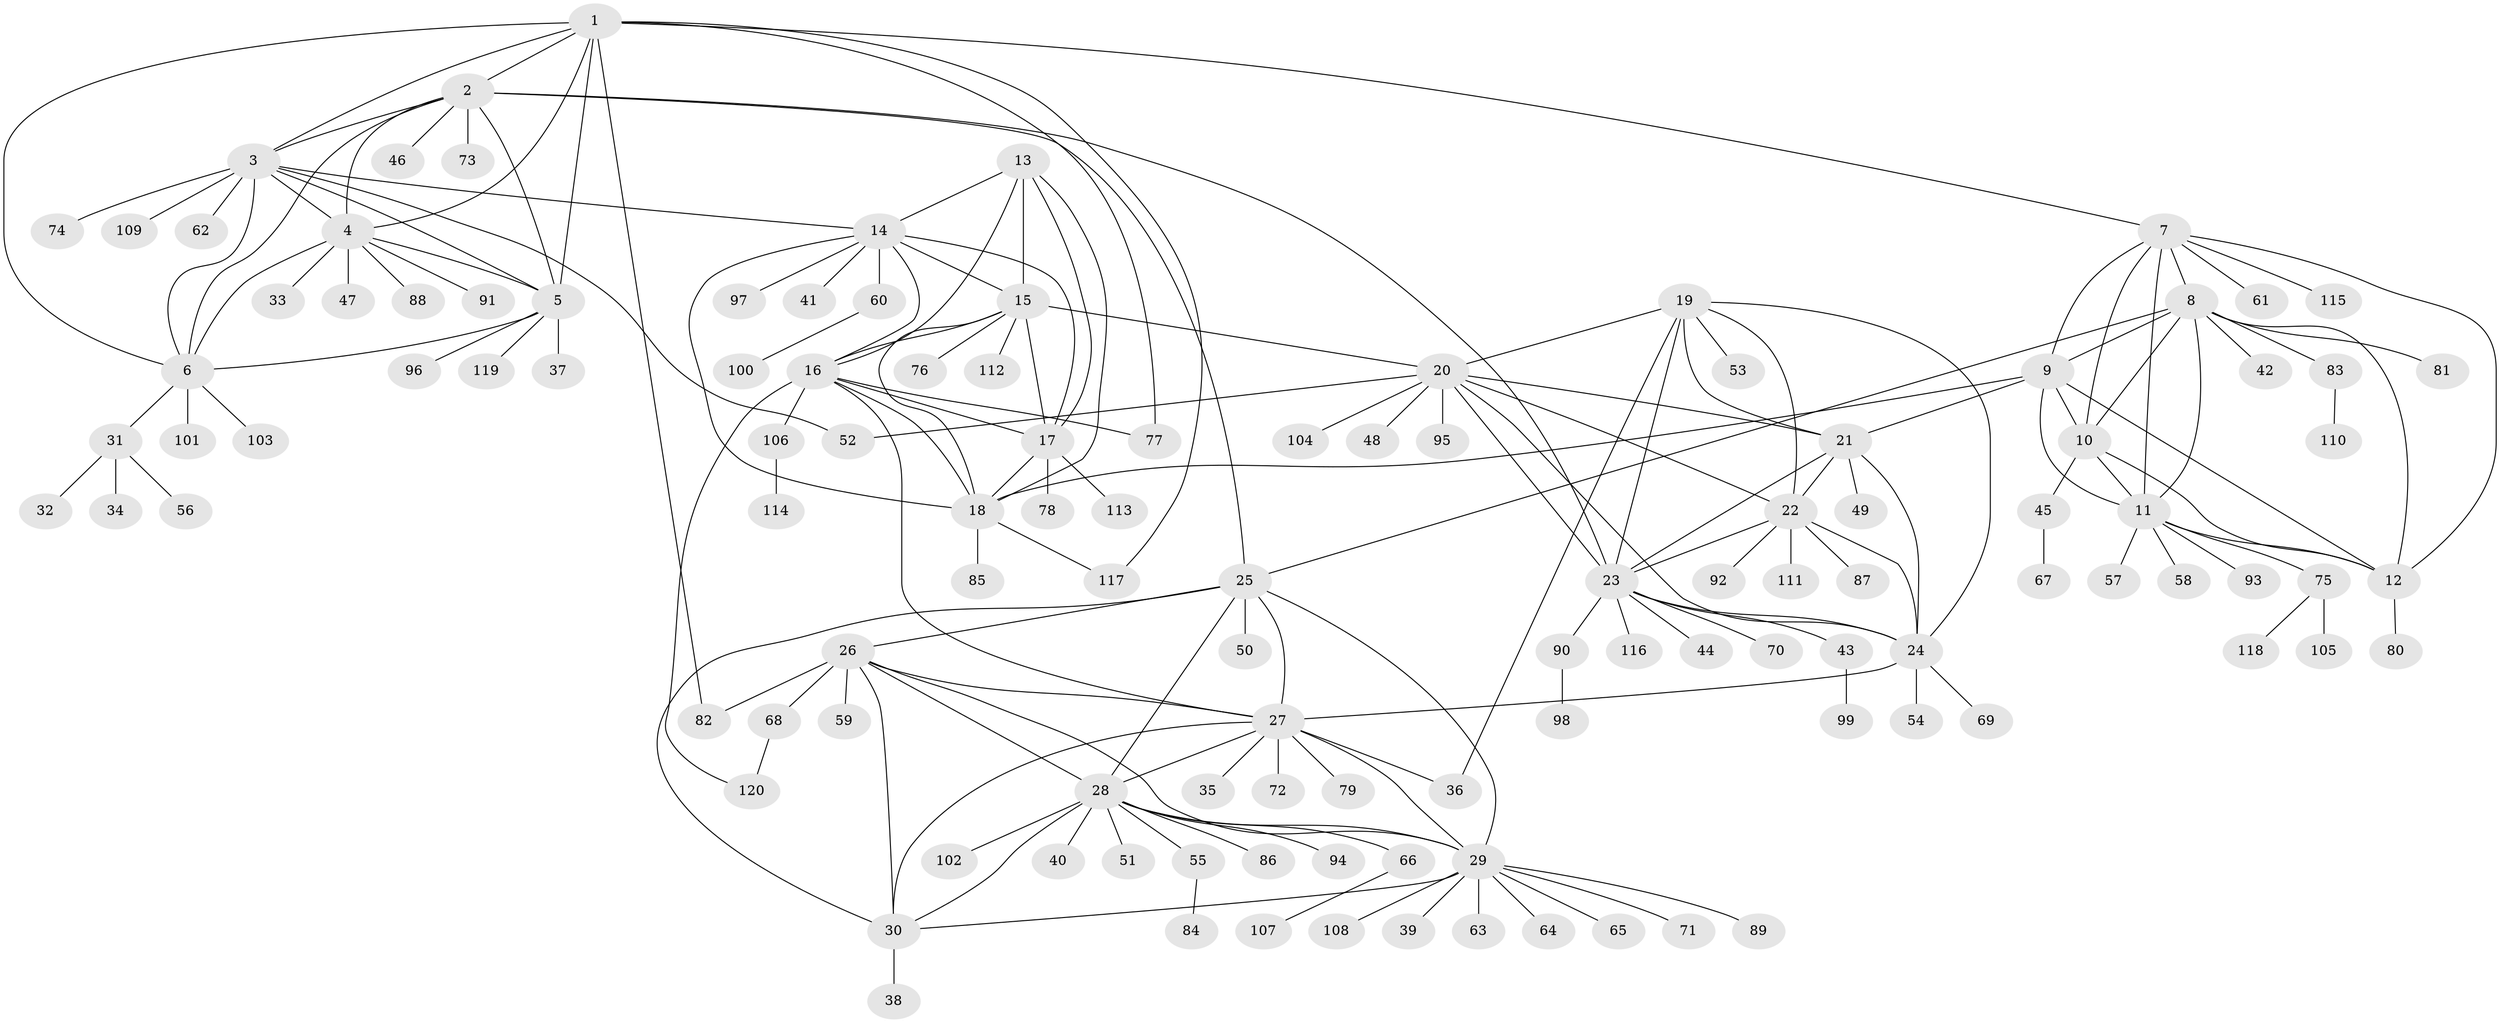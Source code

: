 // Generated by graph-tools (version 1.1) at 2025/26/03/09/25 03:26:46]
// undirected, 120 vertices, 181 edges
graph export_dot {
graph [start="1"]
  node [color=gray90,style=filled];
  1;
  2;
  3;
  4;
  5;
  6;
  7;
  8;
  9;
  10;
  11;
  12;
  13;
  14;
  15;
  16;
  17;
  18;
  19;
  20;
  21;
  22;
  23;
  24;
  25;
  26;
  27;
  28;
  29;
  30;
  31;
  32;
  33;
  34;
  35;
  36;
  37;
  38;
  39;
  40;
  41;
  42;
  43;
  44;
  45;
  46;
  47;
  48;
  49;
  50;
  51;
  52;
  53;
  54;
  55;
  56;
  57;
  58;
  59;
  60;
  61;
  62;
  63;
  64;
  65;
  66;
  67;
  68;
  69;
  70;
  71;
  72;
  73;
  74;
  75;
  76;
  77;
  78;
  79;
  80;
  81;
  82;
  83;
  84;
  85;
  86;
  87;
  88;
  89;
  90;
  91;
  92;
  93;
  94;
  95;
  96;
  97;
  98;
  99;
  100;
  101;
  102;
  103;
  104;
  105;
  106;
  107;
  108;
  109;
  110;
  111;
  112;
  113;
  114;
  115;
  116;
  117;
  118;
  119;
  120;
  1 -- 2;
  1 -- 3;
  1 -- 4;
  1 -- 5;
  1 -- 6;
  1 -- 7;
  1 -- 77;
  1 -- 82;
  1 -- 117;
  2 -- 3;
  2 -- 4;
  2 -- 5;
  2 -- 6;
  2 -- 23;
  2 -- 25;
  2 -- 46;
  2 -- 73;
  3 -- 4;
  3 -- 5;
  3 -- 6;
  3 -- 14;
  3 -- 52;
  3 -- 62;
  3 -- 74;
  3 -- 109;
  4 -- 5;
  4 -- 6;
  4 -- 33;
  4 -- 47;
  4 -- 88;
  4 -- 91;
  5 -- 6;
  5 -- 37;
  5 -- 96;
  5 -- 119;
  6 -- 31;
  6 -- 101;
  6 -- 103;
  7 -- 8;
  7 -- 9;
  7 -- 10;
  7 -- 11;
  7 -- 12;
  7 -- 61;
  7 -- 115;
  8 -- 9;
  8 -- 10;
  8 -- 11;
  8 -- 12;
  8 -- 25;
  8 -- 42;
  8 -- 81;
  8 -- 83;
  9 -- 10;
  9 -- 11;
  9 -- 12;
  9 -- 18;
  9 -- 21;
  10 -- 11;
  10 -- 12;
  10 -- 45;
  11 -- 12;
  11 -- 57;
  11 -- 58;
  11 -- 75;
  11 -- 93;
  12 -- 80;
  13 -- 14;
  13 -- 15;
  13 -- 16;
  13 -- 17;
  13 -- 18;
  14 -- 15;
  14 -- 16;
  14 -- 17;
  14 -- 18;
  14 -- 41;
  14 -- 60;
  14 -- 97;
  15 -- 16;
  15 -- 17;
  15 -- 18;
  15 -- 20;
  15 -- 76;
  15 -- 112;
  16 -- 17;
  16 -- 18;
  16 -- 27;
  16 -- 77;
  16 -- 106;
  16 -- 120;
  17 -- 18;
  17 -- 78;
  17 -- 113;
  18 -- 85;
  18 -- 117;
  19 -- 20;
  19 -- 21;
  19 -- 22;
  19 -- 23;
  19 -- 24;
  19 -- 36;
  19 -- 53;
  20 -- 21;
  20 -- 22;
  20 -- 23;
  20 -- 24;
  20 -- 48;
  20 -- 52;
  20 -- 95;
  20 -- 104;
  21 -- 22;
  21 -- 23;
  21 -- 24;
  21 -- 49;
  22 -- 23;
  22 -- 24;
  22 -- 87;
  22 -- 92;
  22 -- 111;
  23 -- 24;
  23 -- 43;
  23 -- 44;
  23 -- 70;
  23 -- 90;
  23 -- 116;
  24 -- 27;
  24 -- 54;
  24 -- 69;
  25 -- 26;
  25 -- 27;
  25 -- 28;
  25 -- 29;
  25 -- 30;
  25 -- 50;
  26 -- 27;
  26 -- 28;
  26 -- 29;
  26 -- 30;
  26 -- 59;
  26 -- 68;
  26 -- 82;
  27 -- 28;
  27 -- 29;
  27 -- 30;
  27 -- 35;
  27 -- 36;
  27 -- 72;
  27 -- 79;
  28 -- 29;
  28 -- 30;
  28 -- 40;
  28 -- 51;
  28 -- 55;
  28 -- 66;
  28 -- 86;
  28 -- 94;
  28 -- 102;
  29 -- 30;
  29 -- 39;
  29 -- 63;
  29 -- 64;
  29 -- 65;
  29 -- 71;
  29 -- 89;
  29 -- 108;
  30 -- 38;
  31 -- 32;
  31 -- 34;
  31 -- 56;
  43 -- 99;
  45 -- 67;
  55 -- 84;
  60 -- 100;
  66 -- 107;
  68 -- 120;
  75 -- 105;
  75 -- 118;
  83 -- 110;
  90 -- 98;
  106 -- 114;
}
